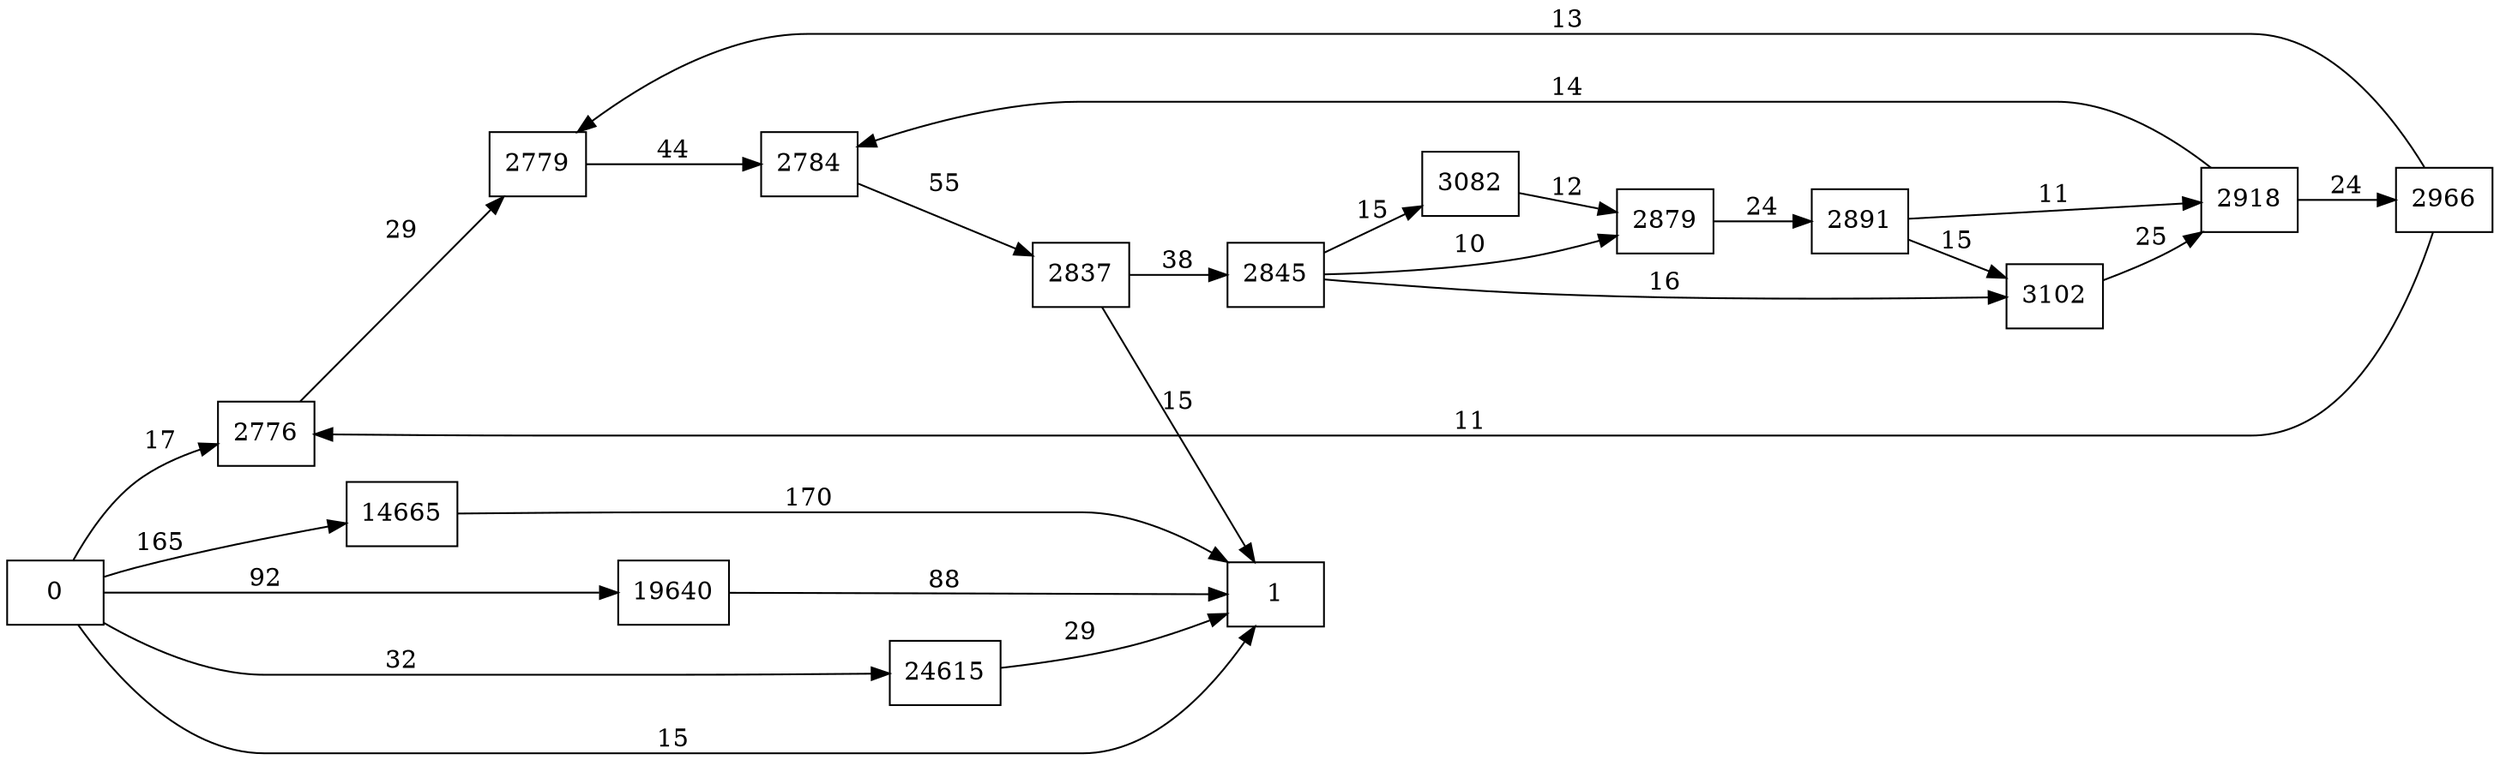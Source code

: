 digraph {
	graph [rankdir=LR]
	node [shape=rectangle]
	2776 -> 2779 [label=29]
	2779 -> 2784 [label=44]
	2784 -> 2837 [label=55]
	2837 -> 2845 [label=38]
	2837 -> 1 [label=15]
	2845 -> 2879 [label=10]
	2845 -> 3082 [label=15]
	2845 -> 3102 [label=16]
	2879 -> 2891 [label=24]
	2891 -> 2918 [label=11]
	2891 -> 3102 [label=15]
	2918 -> 2966 [label=24]
	2918 -> 2784 [label=14]
	2966 -> 2776 [label=11]
	2966 -> 2779 [label=13]
	3082 -> 2879 [label=12]
	3102 -> 2918 [label=25]
	14665 -> 1 [label=170]
	19640 -> 1 [label=88]
	24615 -> 1 [label=29]
	0 -> 2776 [label=17]
	0 -> 1 [label=15]
	0 -> 14665 [label=165]
	0 -> 19640 [label=92]
	0 -> 24615 [label=32]
}
